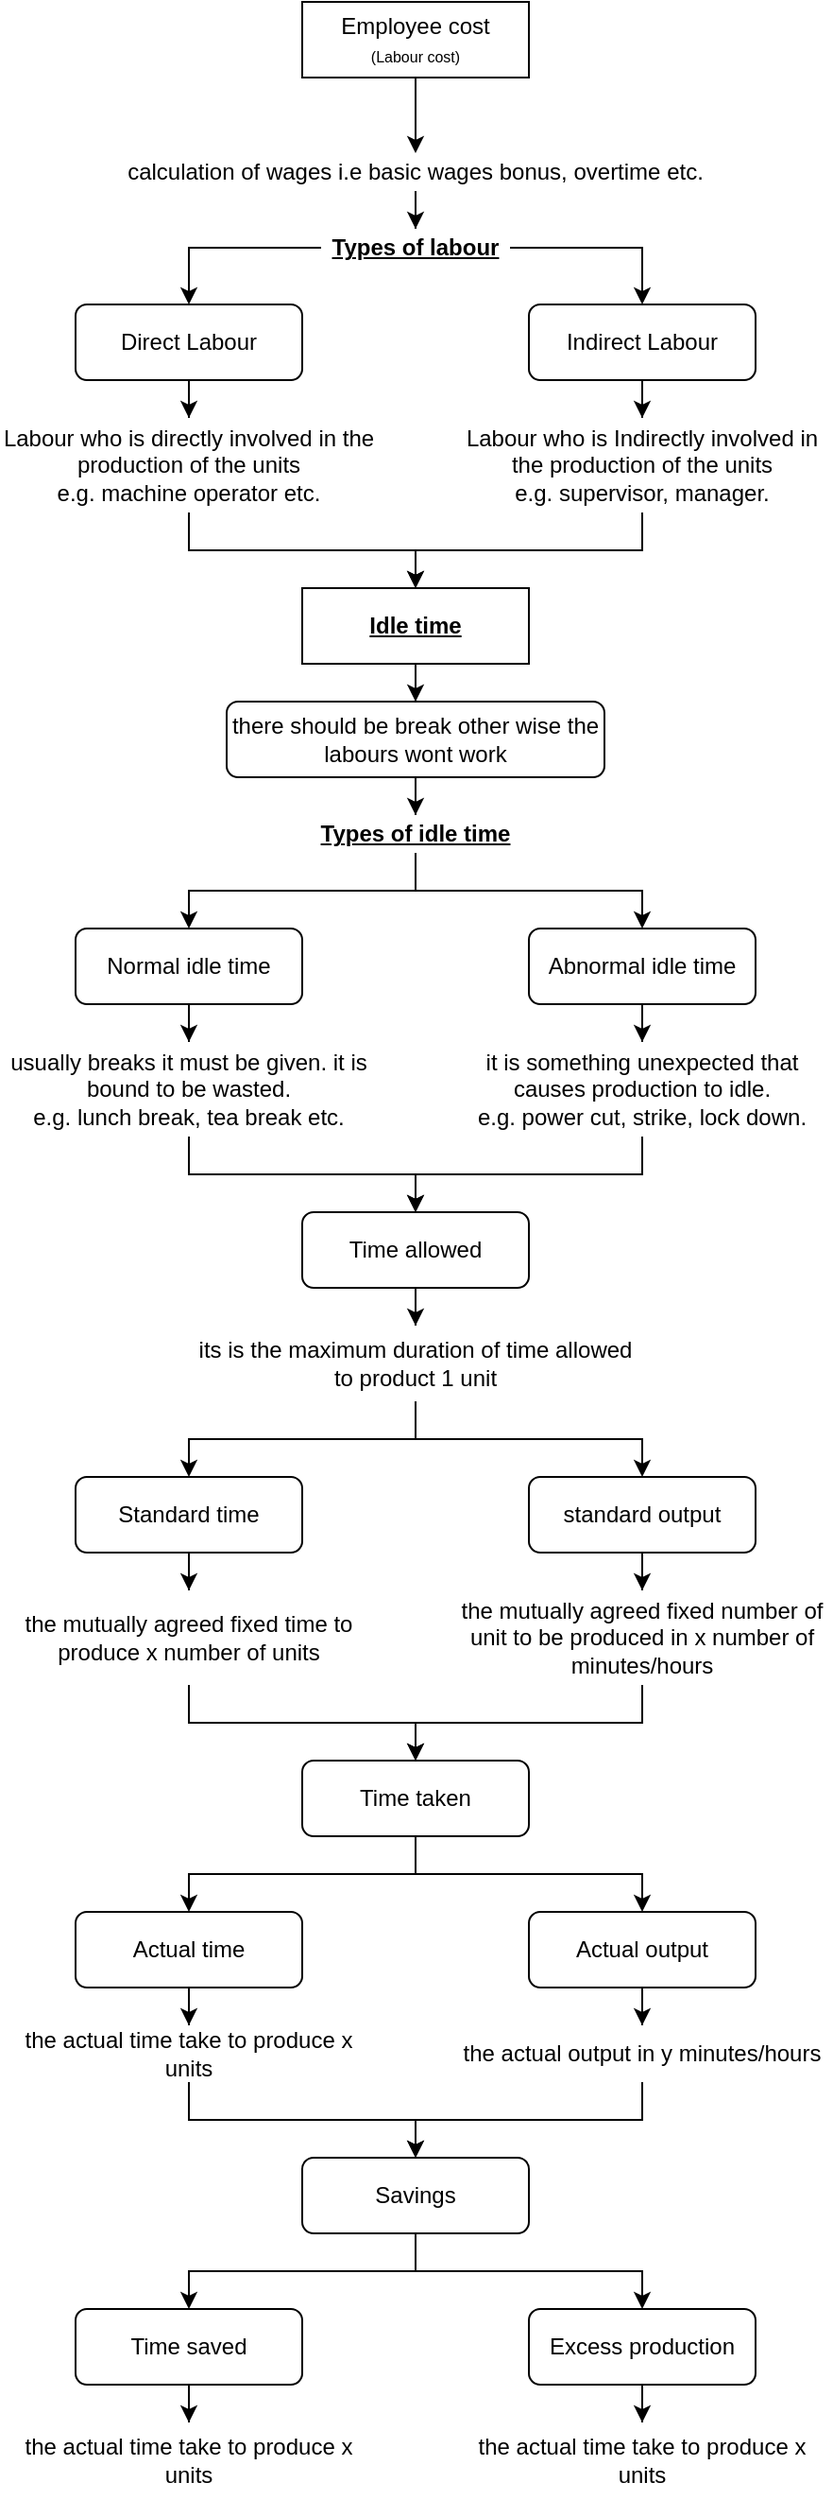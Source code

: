 <mxfile version="14.4.8" type="github">
  <diagram id="CyPvhByOn69fHsdpHqbr" name="Page-1">
    <mxGraphModel dx="856" dy="432" grid="1" gridSize="10" guides="1" tooltips="1" connect="1" arrows="1" fold="1" page="1" pageScale="1" pageWidth="850" pageHeight="1100" math="0" shadow="0">
      <root>
        <mxCell id="0" />
        <mxCell id="1" parent="0" />
        <mxCell id="h90uzLbG_IrZYUISlAX0-3" style="edgeStyle=orthogonalEdgeStyle;rounded=0;orthogonalLoop=1;jettySize=auto;html=1;" edge="1" parent="1" source="h90uzLbG_IrZYUISlAX0-1" target="h90uzLbG_IrZYUISlAX0-2">
          <mxGeometry relative="1" as="geometry" />
        </mxCell>
        <mxCell id="h90uzLbG_IrZYUISlAX0-1" value="&lt;div&gt;Employee cost&lt;/div&gt;&lt;font style=&quot;font-size: 8px&quot;&gt;(Labour cost)&lt;/font&gt;" style="rounded=0;whiteSpace=wrap;html=1;" vertex="1" parent="1">
          <mxGeometry x="360" width="120" height="40" as="geometry" />
        </mxCell>
        <mxCell id="h90uzLbG_IrZYUISlAX0-8" style="edgeStyle=orthogonalEdgeStyle;rounded=0;orthogonalLoop=1;jettySize=auto;html=1;" edge="1" parent="1" source="h90uzLbG_IrZYUISlAX0-2" target="h90uzLbG_IrZYUISlAX0-5">
          <mxGeometry relative="1" as="geometry" />
        </mxCell>
        <mxCell id="h90uzLbG_IrZYUISlAX0-2" value="calculation of wages i.e basic wages bonus, overtime etc." style="text;html=1;strokeColor=none;fillColor=none;align=center;verticalAlign=middle;whiteSpace=wrap;rounded=0;" vertex="1" parent="1">
          <mxGeometry x="240" y="80" width="360" height="20" as="geometry" />
        </mxCell>
        <mxCell id="h90uzLbG_IrZYUISlAX0-11" style="edgeStyle=orthogonalEdgeStyle;rounded=0;orthogonalLoop=1;jettySize=auto;html=1;" edge="1" parent="1" source="h90uzLbG_IrZYUISlAX0-5" target="h90uzLbG_IrZYUISlAX0-9">
          <mxGeometry relative="1" as="geometry" />
        </mxCell>
        <mxCell id="h90uzLbG_IrZYUISlAX0-12" style="edgeStyle=orthogonalEdgeStyle;rounded=0;orthogonalLoop=1;jettySize=auto;html=1;" edge="1" parent="1" source="h90uzLbG_IrZYUISlAX0-5" target="h90uzLbG_IrZYUISlAX0-10">
          <mxGeometry relative="1" as="geometry" />
        </mxCell>
        <mxCell id="h90uzLbG_IrZYUISlAX0-5" value="&lt;u&gt;&lt;b&gt;Types of labour&lt;/b&gt;&lt;/u&gt;" style="text;html=1;strokeColor=none;fillColor=none;align=center;verticalAlign=middle;whiteSpace=wrap;rounded=0;" vertex="1" parent="1">
          <mxGeometry x="370" y="120" width="100" height="20" as="geometry" />
        </mxCell>
        <mxCell id="h90uzLbG_IrZYUISlAX0-15" style="edgeStyle=orthogonalEdgeStyle;rounded=0;orthogonalLoop=1;jettySize=auto;html=1;" edge="1" parent="1" source="h90uzLbG_IrZYUISlAX0-9" target="h90uzLbG_IrZYUISlAX0-13">
          <mxGeometry relative="1" as="geometry">
            <mxPoint x="300" y="220" as="targetPoint" />
          </mxGeometry>
        </mxCell>
        <mxCell id="h90uzLbG_IrZYUISlAX0-9" value="Direct Labour" style="rounded=1;whiteSpace=wrap;html=1;" vertex="1" parent="1">
          <mxGeometry x="240" y="160" width="120" height="40" as="geometry" />
        </mxCell>
        <mxCell id="h90uzLbG_IrZYUISlAX0-16" style="edgeStyle=orthogonalEdgeStyle;rounded=0;orthogonalLoop=1;jettySize=auto;html=1;" edge="1" parent="1" source="h90uzLbG_IrZYUISlAX0-10" target="h90uzLbG_IrZYUISlAX0-14">
          <mxGeometry relative="1" as="geometry" />
        </mxCell>
        <mxCell id="h90uzLbG_IrZYUISlAX0-10" value="Indirect Labour" style="rounded=1;whiteSpace=wrap;html=1;" vertex="1" parent="1">
          <mxGeometry x="480" y="160" width="120" height="40" as="geometry" />
        </mxCell>
        <mxCell id="h90uzLbG_IrZYUISlAX0-65" style="edgeStyle=orthogonalEdgeStyle;rounded=0;orthogonalLoop=1;jettySize=auto;html=1;" edge="1" parent="1" source="h90uzLbG_IrZYUISlAX0-13" target="h90uzLbG_IrZYUISlAX0-17">
          <mxGeometry relative="1" as="geometry" />
        </mxCell>
        <mxCell id="h90uzLbG_IrZYUISlAX0-13" value="&lt;div&gt;Labour who is directly involved in the production of the units&lt;/div&gt;e.g. machine operator etc." style="text;html=1;strokeColor=none;fillColor=none;align=center;verticalAlign=middle;whiteSpace=wrap;rounded=0;" vertex="1" parent="1">
          <mxGeometry x="200" y="220" width="200" height="50" as="geometry" />
        </mxCell>
        <mxCell id="h90uzLbG_IrZYUISlAX0-64" style="edgeStyle=orthogonalEdgeStyle;rounded=0;orthogonalLoop=1;jettySize=auto;html=1;" edge="1" parent="1" source="h90uzLbG_IrZYUISlAX0-14" target="h90uzLbG_IrZYUISlAX0-17">
          <mxGeometry relative="1" as="geometry" />
        </mxCell>
        <mxCell id="h90uzLbG_IrZYUISlAX0-14" value="Labour who is Indirectly involved in the production of the units&lt;br&gt;e.g. supervisor, manager." style="text;html=1;strokeColor=none;fillColor=none;align=center;verticalAlign=middle;whiteSpace=wrap;rounded=0;" vertex="1" parent="1">
          <mxGeometry x="440" y="220" width="200" height="50" as="geometry" />
        </mxCell>
        <mxCell id="h90uzLbG_IrZYUISlAX0-22" style="edgeStyle=orthogonalEdgeStyle;rounded=0;orthogonalLoop=1;jettySize=auto;html=1;" edge="1" parent="1" source="h90uzLbG_IrZYUISlAX0-17" target="h90uzLbG_IrZYUISlAX0-21">
          <mxGeometry relative="1" as="geometry" />
        </mxCell>
        <mxCell id="h90uzLbG_IrZYUISlAX0-17" value="&lt;u&gt;&lt;b&gt;Idle time&lt;br&gt;&lt;/b&gt;&lt;/u&gt;" style="rounded=0;whiteSpace=wrap;html=1;fontFamily=Helvetica;fontSize=12;fontColor=#000000;align=center;gradientColor=none;" vertex="1" parent="1">
          <mxGeometry x="360" y="310" width="120" height="40" as="geometry" />
        </mxCell>
        <mxCell id="h90uzLbG_IrZYUISlAX0-24" style="edgeStyle=orthogonalEdgeStyle;rounded=0;orthogonalLoop=1;jettySize=auto;html=1;" edge="1" parent="1" source="h90uzLbG_IrZYUISlAX0-21" target="h90uzLbG_IrZYUISlAX0-23">
          <mxGeometry relative="1" as="geometry" />
        </mxCell>
        <mxCell id="h90uzLbG_IrZYUISlAX0-21" value="there should be break other wise the labours wont work" style="rounded=1;whiteSpace=wrap;html=1;" vertex="1" parent="1">
          <mxGeometry x="320" y="370" width="200" height="40" as="geometry" />
        </mxCell>
        <mxCell id="h90uzLbG_IrZYUISlAX0-27" style="edgeStyle=orthogonalEdgeStyle;rounded=0;orthogonalLoop=1;jettySize=auto;html=1;" edge="1" parent="1" source="h90uzLbG_IrZYUISlAX0-23" target="h90uzLbG_IrZYUISlAX0-25">
          <mxGeometry relative="1" as="geometry" />
        </mxCell>
        <mxCell id="h90uzLbG_IrZYUISlAX0-28" style="edgeStyle=orthogonalEdgeStyle;rounded=0;orthogonalLoop=1;jettySize=auto;html=1;" edge="1" parent="1" source="h90uzLbG_IrZYUISlAX0-23" target="h90uzLbG_IrZYUISlAX0-26">
          <mxGeometry relative="1" as="geometry" />
        </mxCell>
        <mxCell id="h90uzLbG_IrZYUISlAX0-23" value="&lt;u&gt;&lt;b&gt;Types of idle time&lt;br&gt;&lt;/b&gt;&lt;/u&gt;" style="text;html=1;strokeColor=none;fillColor=none;align=center;verticalAlign=middle;whiteSpace=wrap;rounded=0;" vertex="1" parent="1">
          <mxGeometry x="360" y="430" width="120" height="20" as="geometry" />
        </mxCell>
        <mxCell id="h90uzLbG_IrZYUISlAX0-30" style="edgeStyle=orthogonalEdgeStyle;rounded=0;orthogonalLoop=1;jettySize=auto;html=1;" edge="1" parent="1" source="h90uzLbG_IrZYUISlAX0-25" target="h90uzLbG_IrZYUISlAX0-29">
          <mxGeometry relative="1" as="geometry" />
        </mxCell>
        <mxCell id="h90uzLbG_IrZYUISlAX0-25" value="Normal idle time" style="rounded=1;whiteSpace=wrap;html=1;" vertex="1" parent="1">
          <mxGeometry x="240" y="490" width="120" height="40" as="geometry" />
        </mxCell>
        <mxCell id="h90uzLbG_IrZYUISlAX0-32" style="edgeStyle=orthogonalEdgeStyle;rounded=0;orthogonalLoop=1;jettySize=auto;html=1;" edge="1" parent="1" source="h90uzLbG_IrZYUISlAX0-26" target="h90uzLbG_IrZYUISlAX0-31">
          <mxGeometry relative="1" as="geometry" />
        </mxCell>
        <mxCell id="h90uzLbG_IrZYUISlAX0-26" value="Abnormal idle time" style="rounded=1;whiteSpace=wrap;html=1;" vertex="1" parent="1">
          <mxGeometry x="480" y="490" width="120" height="40" as="geometry" />
        </mxCell>
        <mxCell id="h90uzLbG_IrZYUISlAX0-35" style="edgeStyle=orthogonalEdgeStyle;rounded=0;orthogonalLoop=1;jettySize=auto;html=1;" edge="1" parent="1" source="h90uzLbG_IrZYUISlAX0-29" target="h90uzLbG_IrZYUISlAX0-33">
          <mxGeometry relative="1" as="geometry" />
        </mxCell>
        <mxCell id="h90uzLbG_IrZYUISlAX0-29" value="&lt;div&gt;usually breaks it must be given. it is bound to be wasted.&lt;/div&gt;&lt;div&gt;e.g. lunch break, tea break etc.&lt;br&gt;&lt;/div&gt;" style="text;html=1;strokeColor=none;fillColor=none;align=center;verticalAlign=middle;whiteSpace=wrap;rounded=0;" vertex="1" parent="1">
          <mxGeometry x="200" y="550" width="200" height="50" as="geometry" />
        </mxCell>
        <mxCell id="h90uzLbG_IrZYUISlAX0-34" style="edgeStyle=orthogonalEdgeStyle;rounded=0;orthogonalLoop=1;jettySize=auto;html=1;" edge="1" parent="1" source="h90uzLbG_IrZYUISlAX0-31" target="h90uzLbG_IrZYUISlAX0-33">
          <mxGeometry relative="1" as="geometry" />
        </mxCell>
        <mxCell id="h90uzLbG_IrZYUISlAX0-31" value="&lt;div&gt;it is something unexpected that causes production to idle.&lt;/div&gt;&lt;div&gt;e.g. power cut, strike, lock down.&lt;br&gt;&lt;/div&gt;" style="text;html=1;strokeColor=none;fillColor=none;align=center;verticalAlign=middle;whiteSpace=wrap;rounded=0;" vertex="1" parent="1">
          <mxGeometry x="440" y="550" width="200" height="50" as="geometry" />
        </mxCell>
        <mxCell id="h90uzLbG_IrZYUISlAX0-40" style="edgeStyle=orthogonalEdgeStyle;rounded=0;orthogonalLoop=1;jettySize=auto;html=1;" edge="1" parent="1" source="h90uzLbG_IrZYUISlAX0-33" target="h90uzLbG_IrZYUISlAX0-37">
          <mxGeometry relative="1" as="geometry" />
        </mxCell>
        <mxCell id="h90uzLbG_IrZYUISlAX0-33" value="Time allowed" style="rounded=1;whiteSpace=wrap;html=1;" vertex="1" parent="1">
          <mxGeometry x="360" y="640" width="120" height="40" as="geometry" />
        </mxCell>
        <mxCell id="h90uzLbG_IrZYUISlAX0-44" style="edgeStyle=orthogonalEdgeStyle;rounded=0;orthogonalLoop=1;jettySize=auto;html=1;" edge="1" parent="1" source="h90uzLbG_IrZYUISlAX0-37" target="h90uzLbG_IrZYUISlAX0-42">
          <mxGeometry relative="1" as="geometry" />
        </mxCell>
        <mxCell id="h90uzLbG_IrZYUISlAX0-45" style="edgeStyle=orthogonalEdgeStyle;rounded=0;orthogonalLoop=1;jettySize=auto;html=1;" edge="1" parent="1" source="h90uzLbG_IrZYUISlAX0-37" target="h90uzLbG_IrZYUISlAX0-43">
          <mxGeometry relative="1" as="geometry" />
        </mxCell>
        <mxCell id="h90uzLbG_IrZYUISlAX0-37" value="its is the maximum duration of time allowed to product 1 unit" style="text;html=1;strokeColor=none;fillColor=none;align=center;verticalAlign=middle;whiteSpace=wrap;rounded=0;" vertex="1" parent="1">
          <mxGeometry x="300" y="700" width="240" height="40" as="geometry" />
        </mxCell>
        <mxCell id="h90uzLbG_IrZYUISlAX0-47" style="edgeStyle=orthogonalEdgeStyle;rounded=0;orthogonalLoop=1;jettySize=auto;html=1;" edge="1" parent="1" source="h90uzLbG_IrZYUISlAX0-42" target="h90uzLbG_IrZYUISlAX0-46">
          <mxGeometry relative="1" as="geometry" />
        </mxCell>
        <mxCell id="h90uzLbG_IrZYUISlAX0-42" value="Standard time" style="rounded=1;whiteSpace=wrap;html=1;" vertex="1" parent="1">
          <mxGeometry x="240" y="780" width="120" height="40" as="geometry" />
        </mxCell>
        <mxCell id="h90uzLbG_IrZYUISlAX0-49" style="edgeStyle=orthogonalEdgeStyle;rounded=0;orthogonalLoop=1;jettySize=auto;html=1;" edge="1" parent="1" source="h90uzLbG_IrZYUISlAX0-43" target="h90uzLbG_IrZYUISlAX0-48">
          <mxGeometry relative="1" as="geometry" />
        </mxCell>
        <mxCell id="h90uzLbG_IrZYUISlAX0-43" value="standard output" style="rounded=1;whiteSpace=wrap;html=1;" vertex="1" parent="1">
          <mxGeometry x="480" y="780" width="120" height="40" as="geometry" />
        </mxCell>
        <mxCell id="h90uzLbG_IrZYUISlAX0-52" style="edgeStyle=orthogonalEdgeStyle;rounded=0;orthogonalLoop=1;jettySize=auto;html=1;" edge="1" parent="1" source="h90uzLbG_IrZYUISlAX0-46" target="h90uzLbG_IrZYUISlAX0-50">
          <mxGeometry relative="1" as="geometry" />
        </mxCell>
        <mxCell id="h90uzLbG_IrZYUISlAX0-46" value="the mutually agreed fixed time to produce x number of units" style="text;html=1;strokeColor=none;fillColor=none;align=center;verticalAlign=middle;whiteSpace=wrap;rounded=0;" vertex="1" parent="1">
          <mxGeometry x="200" y="840" width="200" height="50" as="geometry" />
        </mxCell>
        <mxCell id="h90uzLbG_IrZYUISlAX0-51" style="edgeStyle=orthogonalEdgeStyle;rounded=0;orthogonalLoop=1;jettySize=auto;html=1;" edge="1" parent="1" source="h90uzLbG_IrZYUISlAX0-48" target="h90uzLbG_IrZYUISlAX0-50">
          <mxGeometry relative="1" as="geometry" />
        </mxCell>
        <mxCell id="h90uzLbG_IrZYUISlAX0-48" value="the mutually agreed fixed number of unit to be produced in x number of minutes/hours" style="text;html=1;strokeColor=none;fillColor=none;align=center;verticalAlign=middle;whiteSpace=wrap;rounded=0;" vertex="1" parent="1">
          <mxGeometry x="440" y="840" width="200" height="50" as="geometry" />
        </mxCell>
        <mxCell id="h90uzLbG_IrZYUISlAX0-56" style="edgeStyle=orthogonalEdgeStyle;rounded=0;orthogonalLoop=1;jettySize=auto;html=1;" edge="1" parent="1" source="h90uzLbG_IrZYUISlAX0-50" target="h90uzLbG_IrZYUISlAX0-53">
          <mxGeometry relative="1" as="geometry" />
        </mxCell>
        <mxCell id="h90uzLbG_IrZYUISlAX0-57" style="edgeStyle=orthogonalEdgeStyle;rounded=0;orthogonalLoop=1;jettySize=auto;html=1;" edge="1" parent="1" source="h90uzLbG_IrZYUISlAX0-50" target="h90uzLbG_IrZYUISlAX0-54">
          <mxGeometry relative="1" as="geometry" />
        </mxCell>
        <mxCell id="h90uzLbG_IrZYUISlAX0-50" value="Time taken" style="rounded=1;whiteSpace=wrap;html=1;" vertex="1" parent="1">
          <mxGeometry x="360" y="930" width="120" height="40" as="geometry" />
        </mxCell>
        <mxCell id="h90uzLbG_IrZYUISlAX0-61" style="edgeStyle=orthogonalEdgeStyle;rounded=0;orthogonalLoop=1;jettySize=auto;html=1;" edge="1" parent="1" source="h90uzLbG_IrZYUISlAX0-53" target="h90uzLbG_IrZYUISlAX0-60">
          <mxGeometry relative="1" as="geometry" />
        </mxCell>
        <mxCell id="h90uzLbG_IrZYUISlAX0-53" value="Actual time" style="rounded=1;whiteSpace=wrap;html=1;" vertex="1" parent="1">
          <mxGeometry x="240" y="1010" width="120" height="40" as="geometry" />
        </mxCell>
        <mxCell id="h90uzLbG_IrZYUISlAX0-63" style="edgeStyle=orthogonalEdgeStyle;rounded=0;orthogonalLoop=1;jettySize=auto;html=1;" edge="1" parent="1" source="h90uzLbG_IrZYUISlAX0-54" target="h90uzLbG_IrZYUISlAX0-62">
          <mxGeometry relative="1" as="geometry" />
        </mxCell>
        <mxCell id="h90uzLbG_IrZYUISlAX0-54" value="Actual output" style="rounded=1;whiteSpace=wrap;html=1;" vertex="1" parent="1">
          <mxGeometry x="480" y="1010" width="120" height="40" as="geometry" />
        </mxCell>
        <mxCell id="h90uzLbG_IrZYUISlAX0-68" style="edgeStyle=orthogonalEdgeStyle;rounded=0;orthogonalLoop=1;jettySize=auto;html=1;" edge="1" parent="1" source="h90uzLbG_IrZYUISlAX0-60" target="h90uzLbG_IrZYUISlAX0-66">
          <mxGeometry relative="1" as="geometry" />
        </mxCell>
        <mxCell id="h90uzLbG_IrZYUISlAX0-60" value="the actual time take to produce x units" style="text;html=1;strokeColor=none;fillColor=none;align=center;verticalAlign=middle;whiteSpace=wrap;rounded=0;" vertex="1" parent="1">
          <mxGeometry x="200" y="1070" width="200" height="30" as="geometry" />
        </mxCell>
        <mxCell id="h90uzLbG_IrZYUISlAX0-67" style="edgeStyle=orthogonalEdgeStyle;rounded=0;orthogonalLoop=1;jettySize=auto;html=1;" edge="1" parent="1" source="h90uzLbG_IrZYUISlAX0-62" target="h90uzLbG_IrZYUISlAX0-66">
          <mxGeometry relative="1" as="geometry" />
        </mxCell>
        <mxCell id="h90uzLbG_IrZYUISlAX0-62" value="the actual output in y minutes/hours" style="text;html=1;strokeColor=none;fillColor=none;align=center;verticalAlign=middle;whiteSpace=wrap;rounded=0;" vertex="1" parent="1">
          <mxGeometry x="440" y="1070" width="200" height="30" as="geometry" />
        </mxCell>
        <mxCell id="h90uzLbG_IrZYUISlAX0-71" style="edgeStyle=orthogonalEdgeStyle;rounded=0;orthogonalLoop=1;jettySize=auto;html=1;" edge="1" parent="1" source="h90uzLbG_IrZYUISlAX0-66" target="h90uzLbG_IrZYUISlAX0-69">
          <mxGeometry relative="1" as="geometry" />
        </mxCell>
        <mxCell id="h90uzLbG_IrZYUISlAX0-72" style="edgeStyle=orthogonalEdgeStyle;rounded=0;orthogonalLoop=1;jettySize=auto;html=1;" edge="1" parent="1" source="h90uzLbG_IrZYUISlAX0-66" target="h90uzLbG_IrZYUISlAX0-70">
          <mxGeometry relative="1" as="geometry" />
        </mxCell>
        <mxCell id="h90uzLbG_IrZYUISlAX0-66" value="Savings" style="rounded=1;whiteSpace=wrap;html=1;" vertex="1" parent="1">
          <mxGeometry x="360" y="1140" width="120" height="40" as="geometry" />
        </mxCell>
        <mxCell id="h90uzLbG_IrZYUISlAX0-74" style="edgeStyle=orthogonalEdgeStyle;rounded=0;orthogonalLoop=1;jettySize=auto;html=1;" edge="1" parent="1" source="h90uzLbG_IrZYUISlAX0-69" target="h90uzLbG_IrZYUISlAX0-73">
          <mxGeometry relative="1" as="geometry" />
        </mxCell>
        <mxCell id="h90uzLbG_IrZYUISlAX0-69" value="Time saved" style="rounded=1;whiteSpace=wrap;html=1;" vertex="1" parent="1">
          <mxGeometry x="240" y="1220" width="120" height="40" as="geometry" />
        </mxCell>
        <mxCell id="h90uzLbG_IrZYUISlAX0-76" style="edgeStyle=orthogonalEdgeStyle;rounded=0;orthogonalLoop=1;jettySize=auto;html=1;" edge="1" parent="1" source="h90uzLbG_IrZYUISlAX0-70" target="h90uzLbG_IrZYUISlAX0-75">
          <mxGeometry relative="1" as="geometry" />
        </mxCell>
        <mxCell id="h90uzLbG_IrZYUISlAX0-70" value="Excess production" style="rounded=1;whiteSpace=wrap;html=1;" vertex="1" parent="1">
          <mxGeometry x="480" y="1220" width="120" height="40" as="geometry" />
        </mxCell>
        <mxCell id="h90uzLbG_IrZYUISlAX0-73" value="the actual time take to produce x units" style="text;html=1;strokeColor=none;fillColor=none;align=center;verticalAlign=middle;whiteSpace=wrap;rounded=0;" vertex="1" parent="1">
          <mxGeometry x="200" y="1280" width="200" height="40" as="geometry" />
        </mxCell>
        <mxCell id="h90uzLbG_IrZYUISlAX0-75" value="the actual time take to produce x units" style="text;html=1;strokeColor=none;fillColor=none;align=center;verticalAlign=middle;whiteSpace=wrap;rounded=0;" vertex="1" parent="1">
          <mxGeometry x="440" y="1280" width="200" height="40" as="geometry" />
        </mxCell>
      </root>
    </mxGraphModel>
  </diagram>
</mxfile>
